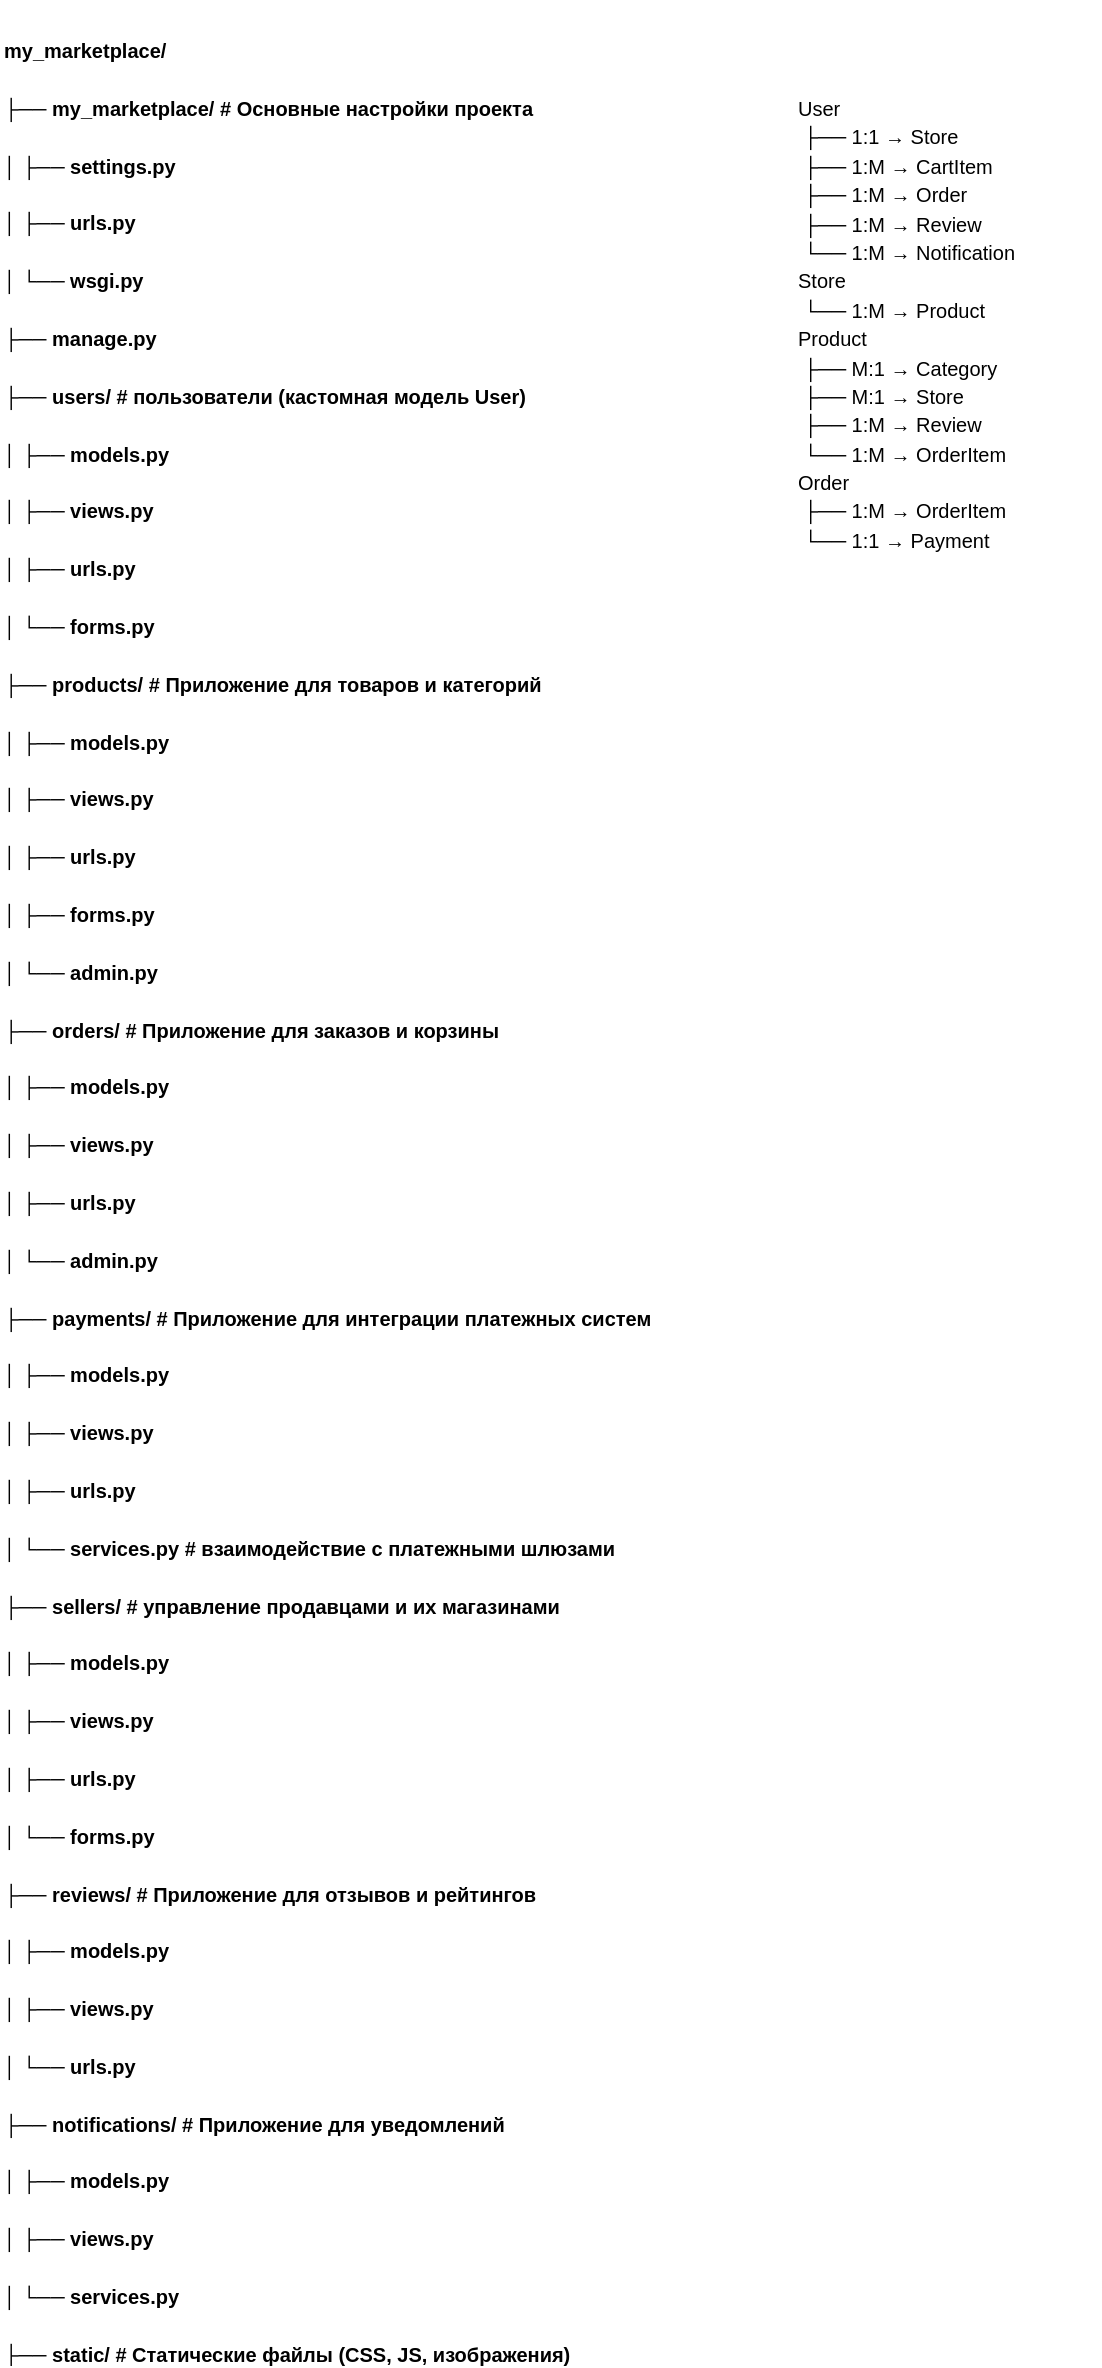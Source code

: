<mxfile version="28.0.4">
  <diagram name="Сторінка-1" id="Q-gHsdSEGa7rqB-DRG0M">
    <mxGraphModel dx="1281" dy="2900" grid="1" gridSize="10" guides="1" tooltips="1" connect="1" arrows="1" fold="1" page="1" pageScale="1" pageWidth="827" pageHeight="1169" math="0" shadow="0">
      <root>
        <mxCell id="0" />
        <mxCell id="1" parent="0" />
        <mxCell id="wt3ssOBClgndUsdf-WFF-1" value="&lt;h1 style=&quot;margin-top: 0px;&quot;&gt;&lt;font style=&quot;font-size: 10px;&quot;&gt;my_marketplace/&lt;br&gt;├── my_marketplace/  # Основные настройки проекта&lt;br&gt;│   ├── settings.py&lt;br&gt;│   ├── urls.py&lt;br&gt;│   └── wsgi.py&lt;br&gt;├── manage.py&lt;br&gt;├── users/         # пользователи (кастомная модель User)&lt;br&gt;│   ├── models.py&lt;br&gt;│   ├── views.py&lt;br&gt;│   ├── urls.py&lt;br&gt;│   └── forms.py&lt;br&gt;├── products/      # Приложение для товаров и категорий&lt;br&gt;│   ├── models.py&lt;br&gt;│   ├── views.py&lt;br&gt;│   ├── urls.py&lt;br&gt;│   ├── forms.py&lt;br&gt;│   └── admin.py&lt;br&gt;├── orders/        # Приложение для заказов и корзины&lt;br&gt;│   ├── models.py&lt;br&gt;│   ├── views.py&lt;br&gt;│   ├── urls.py&lt;br&gt;│   └── admin.py&lt;br&gt;├── payments/      # Приложение для интеграции платежных систем&lt;br&gt;│   ├── models.py&lt;br&gt;│   ├── views.py&lt;br&gt;│   ├── urls.py&lt;br&gt;│   └── services.py # взаимодействие с платежными шлюзами&lt;br&gt;├── sellers/       # управление продавцами и их магазинами&lt;br&gt;│   ├── models.py&lt;br&gt;│   ├── views.py&lt;br&gt;│   ├── urls.py&lt;br&gt;│   └── forms.py&lt;br&gt;├── reviews/       # Приложение для отзывов и рейтингов&lt;br&gt;│   ├── models.py&lt;br&gt;│   ├── views.py&lt;br&gt;│   └── urls.py&lt;br&gt;├── notifications/ # Приложение для уведомлений&lt;br&gt;│   ├── models.py&lt;br&gt;│   ├── views.py&lt;br&gt;│   └── services.py&lt;br&gt;├── static/        # Статические файлы (CSS, JS, изображения)&lt;br&gt;└── templates/     # Шаблоны Django&lt;/font&gt;&lt;/h1&gt;" style="text;html=1;whiteSpace=wrap;overflow=hidden;rounded=0;" parent="1" vertex="1">
          <mxGeometry x="30" y="-2320" width="330" height="1180" as="geometry" />
        </mxCell>
        <mxCell id="TGnOCYgiARSAfoadS0AE-4" value="&lt;p style=&quot;margin-top: 0px;&quot;&gt;&lt;font style=&quot;font-size: 10px;&quot;&gt;&lt;font style=&quot;font-weight: normal;&quot;&gt;User&lt;br&gt;&lt;/font&gt;&lt;font style=&quot;font-weight: normal;&quot;&gt;&amp;nbsp;├── 1:1 → Store&lt;br&gt;&lt;/font&gt;&lt;font style=&quot;font-weight: normal;&quot;&gt;&amp;nbsp;├── 1:M → CartItem&lt;br&gt;&lt;/font&gt;&lt;font style=&quot;font-weight: normal;&quot;&gt;&amp;nbsp;├── 1:M → Order&lt;br&gt;&lt;/font&gt;&lt;font style=&quot;font-weight: normal;&quot;&gt;&amp;nbsp;├── 1:M → Review&lt;br&gt;&lt;/font&gt;&lt;font style=&quot;font-weight: normal;&quot;&gt;&amp;nbsp;└── 1:M → Notification&lt;/font&gt;&lt;font style=&quot;font-weight: normal;&quot;&gt;&lt;br&gt;&lt;/font&gt;&lt;font style=&quot;font-weight: normal;&quot;&gt;Store&lt;br&gt;&lt;/font&gt;&lt;font style=&quot;font-weight: normal;&quot;&gt;&amp;nbsp;└── 1:M → Product&lt;/font&gt;&lt;font style=&quot;font-weight: normal;&quot;&gt;&lt;br&gt;&lt;/font&gt;&lt;font style=&quot;font-weight: normal;&quot;&gt;Product&lt;br&gt;&lt;/font&gt;&lt;font style=&quot;font-weight: normal;&quot;&gt;&amp;nbsp;├── M:1 → Category&lt;br&gt;&lt;/font&gt;&lt;font style=&quot;font-weight: normal;&quot;&gt;&amp;nbsp;├── M:1 → Store&lt;br&gt;&lt;/font&gt;&lt;font style=&quot;font-weight: normal;&quot;&gt;&amp;nbsp;├── 1:M → Review&lt;br&gt;&lt;/font&gt;&lt;font style=&quot;font-weight: normal;&quot;&gt;&amp;nbsp;└── 1:M → OrderItem&lt;/font&gt;&lt;font style=&quot;font-weight: normal;&quot;&gt;&lt;br&gt;&lt;/font&gt;&lt;font style=&quot;font-weight: normal;&quot;&gt;Order&lt;br&gt;&lt;/font&gt;&lt;font style=&quot;font-weight: normal;&quot;&gt;&amp;nbsp;├── 1:M → OrderItem&lt;br&gt;&lt;/font&gt;&lt;font style=&quot;font-weight: normal;&quot;&gt;&amp;nbsp;└── 1:1 → Payment&lt;/font&gt;&lt;/font&gt;&lt;/p&gt;" style="text;html=1;whiteSpace=wrap;overflow=hidden;rounded=0;" vertex="1" parent="1">
          <mxGeometry x="427" y="-2280" width="153" height="250" as="geometry" />
        </mxCell>
      </root>
    </mxGraphModel>
  </diagram>
</mxfile>
